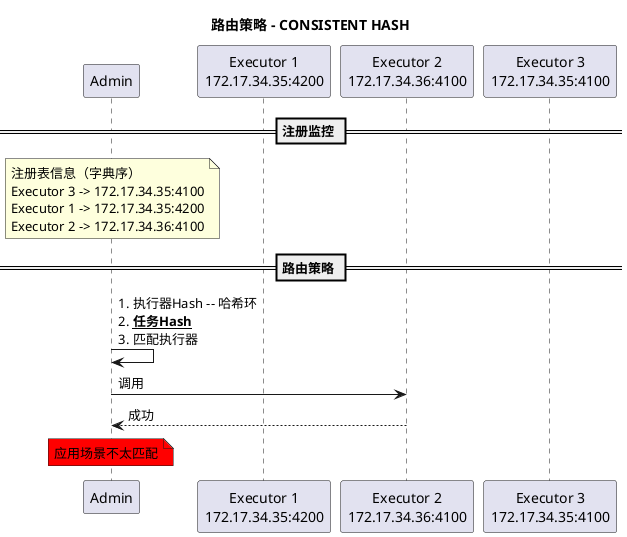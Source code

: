 @startuml
title 路由策略 - CONSISTENT HASH

participant a as "Admin" order 10
participant e1 as "Executor 1\n172.17.34.35:4200" order 20
participant e2 as "Executor 2\n172.17.34.36:4100" order 30
participant e3 as "Executor 3\n172.17.34.35:4100" order 40

== 注册监控 ==
note over a
    注册表信息（字典序）
    Executor 3 -> 172.17.34.35:4100
    Executor 1 -> 172.17.34.35:4200
    Executor 2 -> 172.17.34.36:4100
end note

== 路由策略 ==
a -> a : \
1. 执行器Hash -- 哈希环\n\
2. __**任务Hash**__\n\
3. 匹配执行器

a -> e2 : 调用
a <-- e2 : 成功

note over a #red
    应用场景不太匹配
end note
@enduml